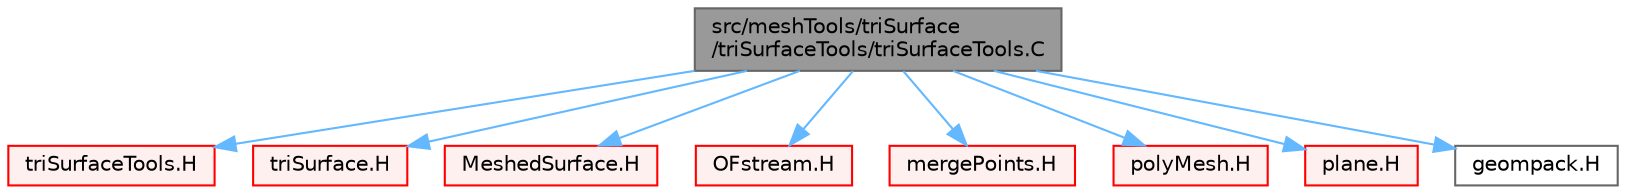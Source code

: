 digraph "src/meshTools/triSurface/triSurfaceTools/triSurfaceTools.C"
{
 // LATEX_PDF_SIZE
  bgcolor="transparent";
  edge [fontname=Helvetica,fontsize=10,labelfontname=Helvetica,labelfontsize=10];
  node [fontname=Helvetica,fontsize=10,shape=box,height=0.2,width=0.4];
  Node1 [id="Node000001",label="src/meshTools/triSurface\l/triSurfaceTools/triSurfaceTools.C",height=0.2,width=0.4,color="gray40", fillcolor="grey60", style="filled", fontcolor="black",tooltip=" "];
  Node1 -> Node2 [id="edge1_Node000001_Node000002",color="steelblue1",style="solid",tooltip=" "];
  Node2 [id="Node000002",label="triSurfaceTools.H",height=0.2,width=0.4,color="red", fillcolor="#FFF0F0", style="filled",URL="$triSurfaceTools_8H.html",tooltip=" "];
  Node1 -> Node233 [id="edge2_Node000001_Node000233",color="steelblue1",style="solid",tooltip=" "];
  Node233 [id="Node000233",label="triSurface.H",height=0.2,width=0.4,color="red", fillcolor="#FFF0F0", style="filled",URL="$triSurface_8H.html",tooltip=" "];
  Node1 -> Node254 [id="edge3_Node000001_Node000254",color="steelblue1",style="solid",tooltip=" "];
  Node254 [id="Node000254",label="MeshedSurface.H",height=0.2,width=0.4,color="red", fillcolor="#FFF0F0", style="filled",URL="$MeshedSurface_8H.html",tooltip=" "];
  Node1 -> Node275 [id="edge4_Node000001_Node000275",color="steelblue1",style="solid",tooltip=" "];
  Node275 [id="Node000275",label="OFstream.H",height=0.2,width=0.4,color="red", fillcolor="#FFF0F0", style="filled",URL="$OFstream_8H.html",tooltip=" "];
  Node1 -> Node278 [id="edge5_Node000001_Node000278",color="steelblue1",style="solid",tooltip=" "];
  Node278 [id="Node000278",label="mergePoints.H",height=0.2,width=0.4,color="red", fillcolor="#FFF0F0", style="filled",URL="$mergePoints_8H.html",tooltip="Geometric merging of points. See below."];
  Node1 -> Node279 [id="edge6_Node000001_Node000279",color="steelblue1",style="solid",tooltip=" "];
  Node279 [id="Node000279",label="polyMesh.H",height=0.2,width=0.4,color="red", fillcolor="#FFF0F0", style="filled",URL="$polyMesh_8H.html",tooltip=" "];
  Node1 -> Node333 [id="edge7_Node000001_Node000333",color="steelblue1",style="solid",tooltip=" "];
  Node333 [id="Node000333",label="plane.H",height=0.2,width=0.4,color="red", fillcolor="#FFF0F0", style="filled",URL="$plane_8H.html",tooltip=" "];
  Node1 -> Node335 [id="edge8_Node000001_Node000335",color="steelblue1",style="solid",tooltip=" "];
  Node335 [id="Node000335",label="geompack.H",height=0.2,width=0.4,color="grey40", fillcolor="white", style="filled",URL="$geompack_8H.html",tooltip=" "];
}

